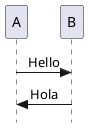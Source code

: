 @startuml Hello World

skinparam Style strictuml
skinparam SequenceMessageAlignment center
A -> B : Hello
B -> A : Hola
@enduml


